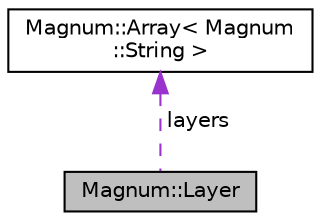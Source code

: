 digraph "Magnum::Layer"
{
  edge [fontname="Helvetica",fontsize="10",labelfontname="Helvetica",labelfontsize="10"];
  node [fontname="Helvetica",fontsize="10",shape=record];
  Node1 [label="Magnum::Layer",height=0.2,width=0.4,color="black", fillcolor="grey75", style="filled", fontcolor="black"];
  Node2 -> Node1 [dir="back",color="darkorchid3",fontsize="10",style="dashed",label=" layers" ,fontname="Helvetica"];
  Node2 [label="Magnum::Array\< Magnum\l::String \>",height=0.2,width=0.4,color="black", fillcolor="white", style="filled",URL="$class_magnum_1_1_array.html"];
}
